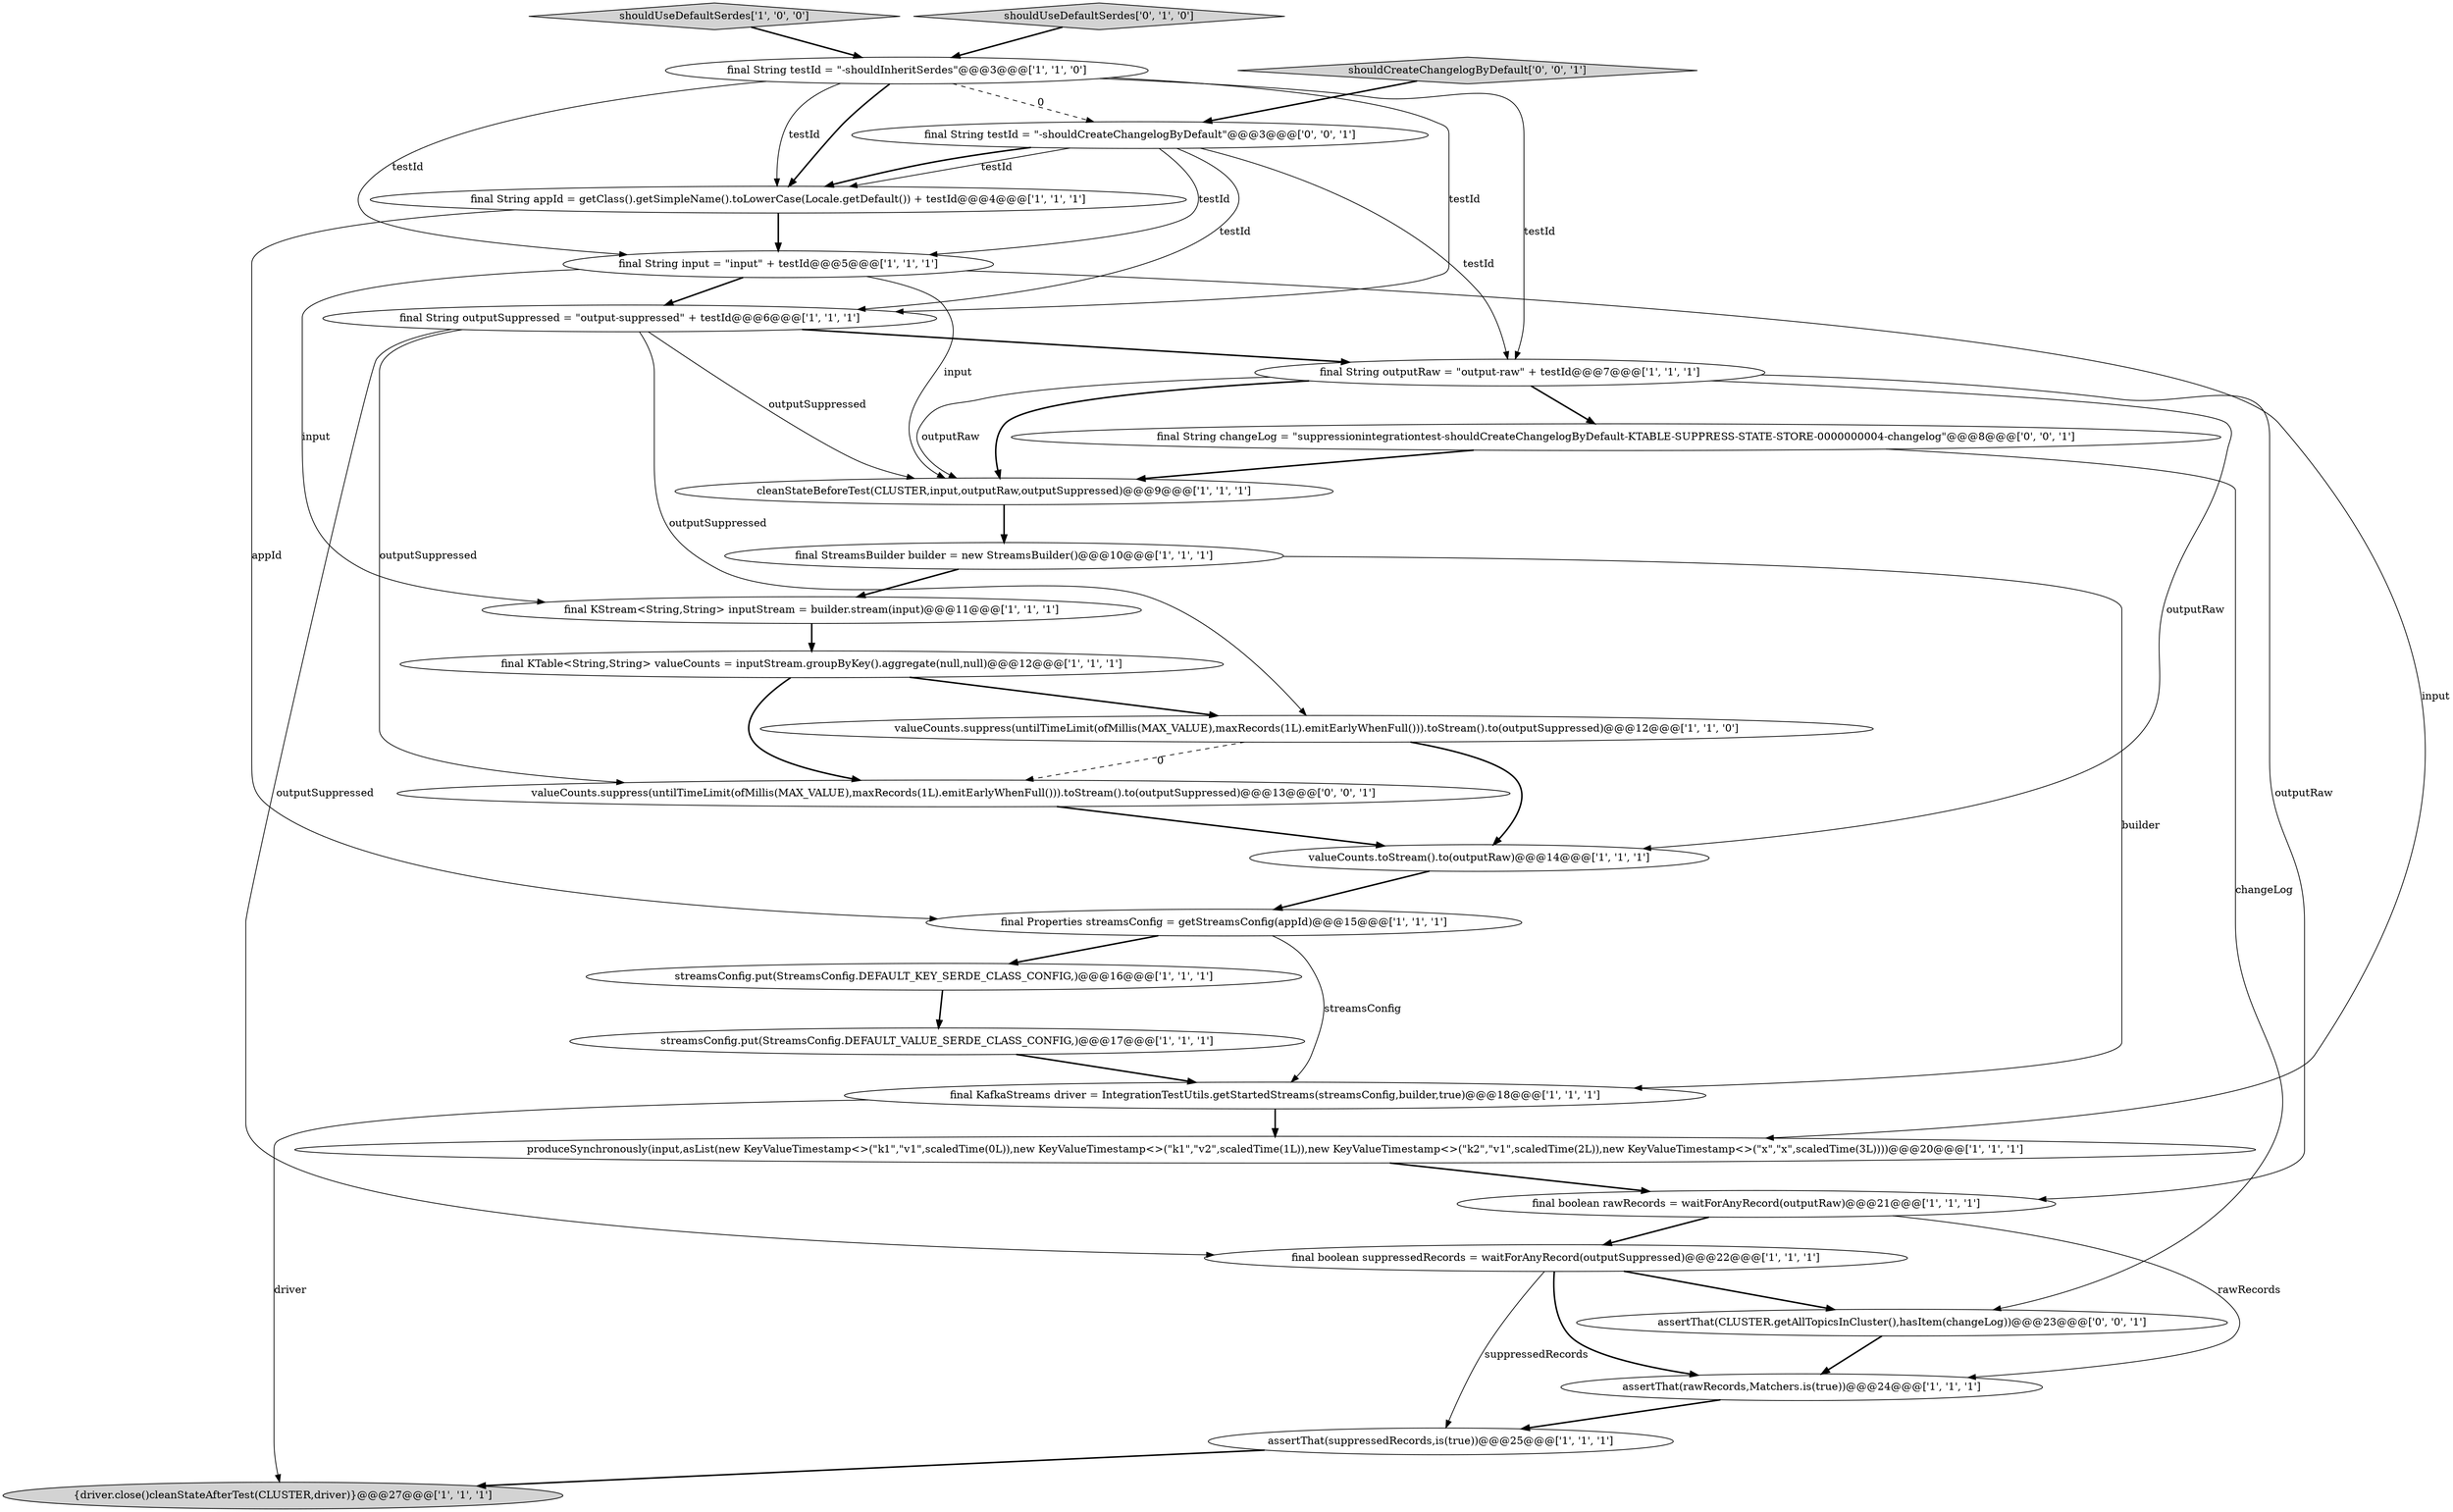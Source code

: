 digraph {
18 [style = filled, label = "final Properties streamsConfig = getStreamsConfig(appId)@@@15@@@['1', '1', '1']", fillcolor = white, shape = ellipse image = "AAA0AAABBB1BBB"];
12 [style = filled, label = "shouldUseDefaultSerdes['1', '0', '0']", fillcolor = lightgray, shape = diamond image = "AAA0AAABBB1BBB"];
14 [style = filled, label = "produceSynchronously(input,asList(new KeyValueTimestamp<>(\"k1\",\"v1\",scaledTime(0L)),new KeyValueTimestamp<>(\"k1\",\"v2\",scaledTime(1L)),new KeyValueTimestamp<>(\"k2\",\"v1\",scaledTime(2L)),new KeyValueTimestamp<>(\"x\",\"x\",scaledTime(3L))))@@@20@@@['1', '1', '1']", fillcolor = white, shape = ellipse image = "AAA0AAABBB1BBB"];
8 [style = filled, label = "final KTable<String,String> valueCounts = inputStream.groupByKey().aggregate(null,null)@@@12@@@['1', '1', '1']", fillcolor = white, shape = ellipse image = "AAA0AAABBB1BBB"];
5 [style = filled, label = "assertThat(suppressedRecords,is(true))@@@25@@@['1', '1', '1']", fillcolor = white, shape = ellipse image = "AAA0AAABBB1BBB"];
19 [style = filled, label = "final KStream<String,String> inputStream = builder.stream(input)@@@11@@@['1', '1', '1']", fillcolor = white, shape = ellipse image = "AAA0AAABBB1BBB"];
25 [style = filled, label = "assertThat(CLUSTER.getAllTopicsInCluster(),hasItem(changeLog))@@@23@@@['0', '0', '1']", fillcolor = white, shape = ellipse image = "AAA0AAABBB3BBB"];
2 [style = filled, label = "cleanStateBeforeTest(CLUSTER,input,outputRaw,outputSuppressed)@@@9@@@['1', '1', '1']", fillcolor = white, shape = ellipse image = "AAA0AAABBB1BBB"];
26 [style = filled, label = "final String changeLog = \"suppressionintegrationtest-shouldCreateChangelogByDefault-KTABLE-SUPPRESS-STATE-STORE-0000000004-changelog\"@@@8@@@['0', '0', '1']", fillcolor = white, shape = ellipse image = "AAA0AAABBB3BBB"];
15 [style = filled, label = "{driver.close()cleanStateAfterTest(CLUSTER,driver)}@@@27@@@['1', '1', '1']", fillcolor = lightgray, shape = ellipse image = "AAA0AAABBB1BBB"];
10 [style = filled, label = "assertThat(rawRecords,Matchers.is(true))@@@24@@@['1', '1', '1']", fillcolor = white, shape = ellipse image = "AAA0AAABBB1BBB"];
1 [style = filled, label = "final String outputRaw = \"output-raw\" + testId@@@7@@@['1', '1', '1']", fillcolor = white, shape = ellipse image = "AAA0AAABBB1BBB"];
24 [style = filled, label = "final String testId = \"-shouldCreateChangelogByDefault\"@@@3@@@['0', '0', '1']", fillcolor = white, shape = ellipse image = "AAA0AAABBB3BBB"];
27 [style = filled, label = "valueCounts.suppress(untilTimeLimit(ofMillis(MAX_VALUE),maxRecords(1L).emitEarlyWhenFull())).toStream().to(outputSuppressed)@@@13@@@['0', '0', '1']", fillcolor = white, shape = ellipse image = "AAA0AAABBB3BBB"];
16 [style = filled, label = "streamsConfig.put(StreamsConfig.DEFAULT_VALUE_SERDE_CLASS_CONFIG,)@@@17@@@['1', '1', '1']", fillcolor = white, shape = ellipse image = "AAA0AAABBB1BBB"];
20 [style = filled, label = "final boolean suppressedRecords = waitForAnyRecord(outputSuppressed)@@@22@@@['1', '1', '1']", fillcolor = white, shape = ellipse image = "AAA0AAABBB1BBB"];
0 [style = filled, label = "final StreamsBuilder builder = new StreamsBuilder()@@@10@@@['1', '1', '1']", fillcolor = white, shape = ellipse image = "AAA0AAABBB1BBB"];
9 [style = filled, label = "final String input = \"input\" + testId@@@5@@@['1', '1', '1']", fillcolor = white, shape = ellipse image = "AAA0AAABBB1BBB"];
21 [style = filled, label = "valueCounts.suppress(untilTimeLimit(ofMillis(MAX_VALUE),maxRecords(1L).emitEarlyWhenFull())).toStream().to(outputSuppressed)@@@12@@@['1', '1', '0']", fillcolor = white, shape = ellipse image = "AAA0AAABBB1BBB"];
6 [style = filled, label = "valueCounts.toStream().to(outputRaw)@@@14@@@['1', '1', '1']", fillcolor = white, shape = ellipse image = "AAA0AAABBB1BBB"];
7 [style = filled, label = "final String testId = \"-shouldInheritSerdes\"@@@3@@@['1', '1', '0']", fillcolor = white, shape = ellipse image = "AAA0AAABBB1BBB"];
17 [style = filled, label = "final boolean rawRecords = waitForAnyRecord(outputRaw)@@@21@@@['1', '1', '1']", fillcolor = white, shape = ellipse image = "AAA0AAABBB1BBB"];
22 [style = filled, label = "shouldUseDefaultSerdes['0', '1', '0']", fillcolor = lightgray, shape = diamond image = "AAA0AAABBB2BBB"];
11 [style = filled, label = "streamsConfig.put(StreamsConfig.DEFAULT_KEY_SERDE_CLASS_CONFIG,)@@@16@@@['1', '1', '1']", fillcolor = white, shape = ellipse image = "AAA0AAABBB1BBB"];
4 [style = filled, label = "final String outputSuppressed = \"output-suppressed\" + testId@@@6@@@['1', '1', '1']", fillcolor = white, shape = ellipse image = "AAA0AAABBB1BBB"];
13 [style = filled, label = "final KafkaStreams driver = IntegrationTestUtils.getStartedStreams(streamsConfig,builder,true)@@@18@@@['1', '1', '1']", fillcolor = white, shape = ellipse image = "AAA0AAABBB1BBB"];
23 [style = filled, label = "shouldCreateChangelogByDefault['0', '0', '1']", fillcolor = lightgray, shape = diamond image = "AAA0AAABBB3BBB"];
3 [style = filled, label = "final String appId = getClass().getSimpleName().toLowerCase(Locale.getDefault()) + testId@@@4@@@['1', '1', '1']", fillcolor = white, shape = ellipse image = "AAA0AAABBB1BBB"];
1->17 [style = solid, label="outputRaw"];
11->16 [style = bold, label=""];
26->25 [style = solid, label="changeLog"];
16->13 [style = bold, label=""];
18->13 [style = solid, label="streamsConfig"];
1->2 [style = solid, label="outputRaw"];
21->6 [style = bold, label=""];
21->27 [style = dashed, label="0"];
24->4 [style = solid, label="testId"];
0->19 [style = bold, label=""];
6->18 [style = bold, label=""];
13->15 [style = solid, label="driver"];
3->18 [style = solid, label="appId"];
9->4 [style = bold, label=""];
18->11 [style = bold, label=""];
9->2 [style = solid, label="input"];
5->15 [style = bold, label=""];
7->3 [style = solid, label="testId"];
14->17 [style = bold, label=""];
7->4 [style = solid, label="testId"];
9->19 [style = solid, label="input"];
1->26 [style = bold, label=""];
4->2 [style = solid, label="outputSuppressed"];
20->25 [style = bold, label=""];
22->7 [style = bold, label=""];
12->7 [style = bold, label=""];
1->6 [style = solid, label="outputRaw"];
7->3 [style = bold, label=""];
19->8 [style = bold, label=""];
27->6 [style = bold, label=""];
7->1 [style = solid, label="testId"];
20->10 [style = bold, label=""];
3->9 [style = bold, label=""];
7->9 [style = solid, label="testId"];
26->2 [style = bold, label=""];
0->13 [style = solid, label="builder"];
20->5 [style = solid, label="suppressedRecords"];
2->0 [style = bold, label=""];
23->24 [style = bold, label=""];
4->20 [style = solid, label="outputSuppressed"];
10->5 [style = bold, label=""];
7->24 [style = dashed, label="0"];
24->1 [style = solid, label="testId"];
17->10 [style = solid, label="rawRecords"];
8->21 [style = bold, label=""];
4->21 [style = solid, label="outputSuppressed"];
25->10 [style = bold, label=""];
4->1 [style = bold, label=""];
24->3 [style = solid, label="testId"];
1->2 [style = bold, label=""];
9->14 [style = solid, label="input"];
4->27 [style = solid, label="outputSuppressed"];
24->9 [style = solid, label="testId"];
8->27 [style = bold, label=""];
13->14 [style = bold, label=""];
24->3 [style = bold, label=""];
17->20 [style = bold, label=""];
}
